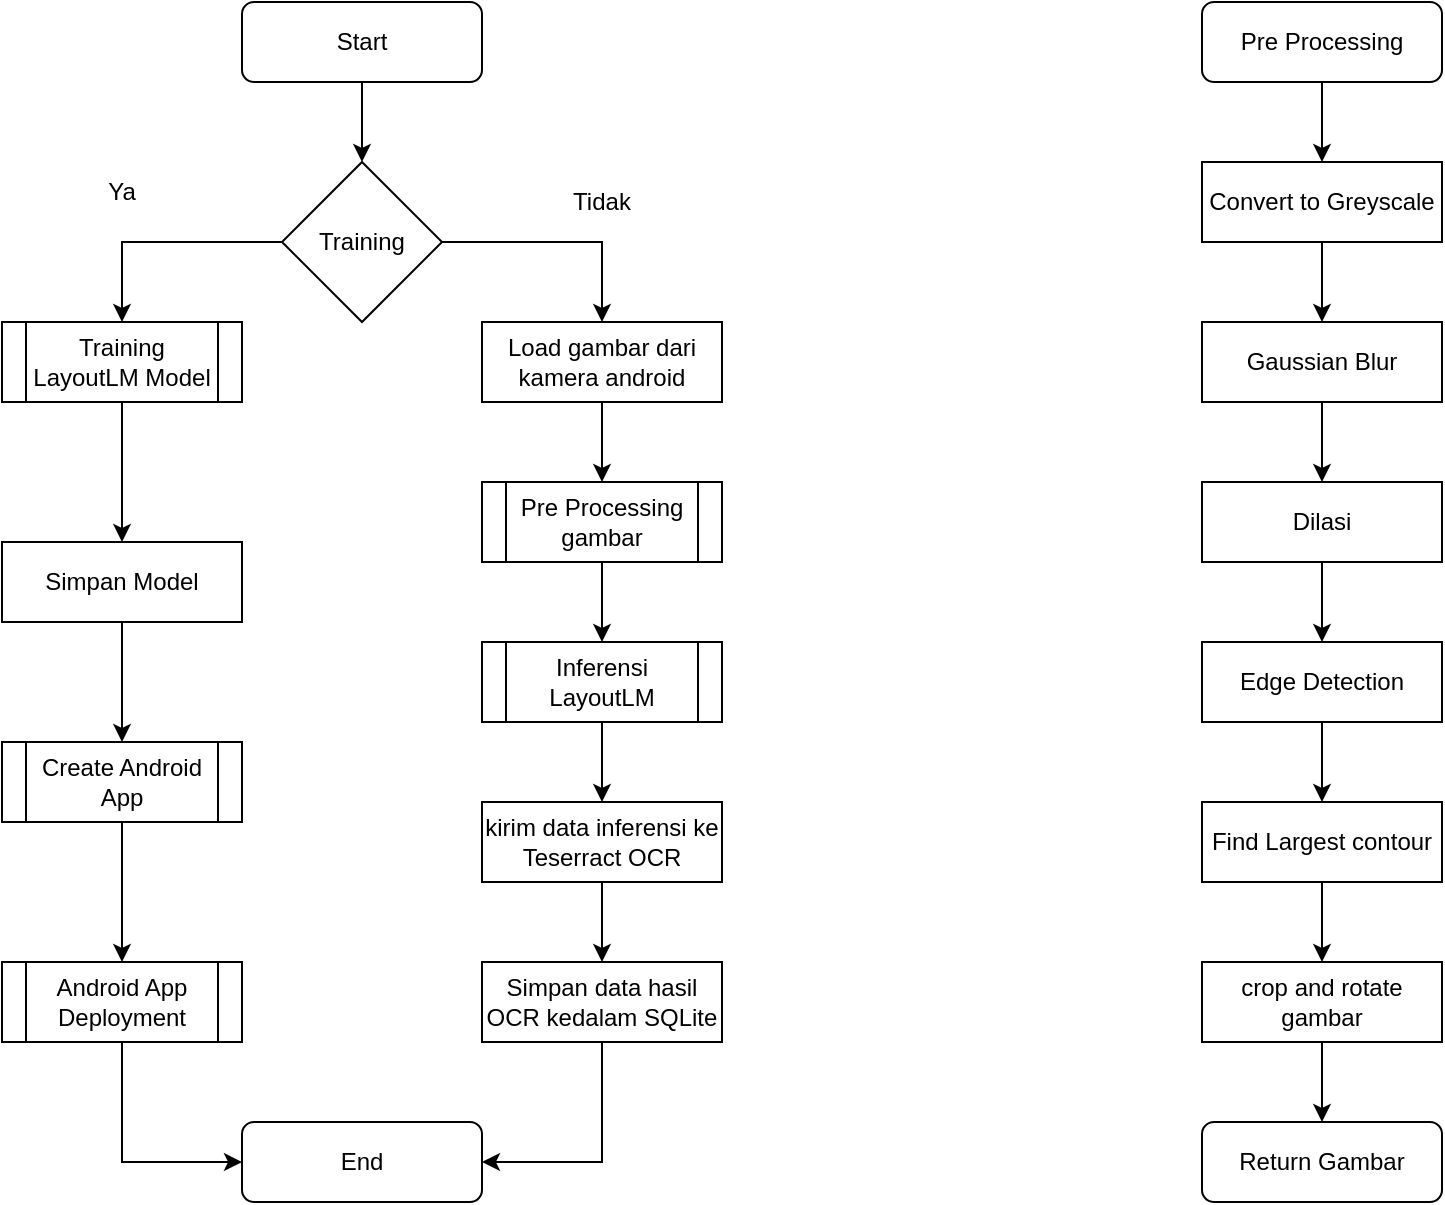 <mxfile version="20.0.1" type="device"><diagram id="IzDhCqj9g0nodFykq_nc" name="Page-1"><mxGraphModel dx="1221" dy="681" grid="1" gridSize="10" guides="1" tooltips="1" connect="1" arrows="1" fold="1" page="1" pageScale="1" pageWidth="827" pageHeight="1169" math="0" shadow="0"><root><mxCell id="0"/><mxCell id="1" parent="0"/><mxCell id="Hn52mUlus8BD4SchRL_Z-1" value="Pre Processing&lt;br&gt;gambar" style="shape=process;whiteSpace=wrap;html=1;backgroundOutline=1;" vertex="1" parent="1"><mxGeometry x="320" y="320" width="120" height="40" as="geometry"/></mxCell><mxCell id="Hn52mUlus8BD4SchRL_Z-2" value="Start" style="rounded=1;whiteSpace=wrap;html=1;" vertex="1" parent="1"><mxGeometry x="200" y="80" width="120" height="40" as="geometry"/></mxCell><mxCell id="Hn52mUlus8BD4SchRL_Z-4" value="Convert to Greyscale" style="rounded=0;whiteSpace=wrap;html=1;" vertex="1" parent="1"><mxGeometry x="680" y="160" width="120" height="40" as="geometry"/></mxCell><mxCell id="Hn52mUlus8BD4SchRL_Z-5" value="Pre Processing" style="rounded=1;whiteSpace=wrap;html=1;" vertex="1" parent="1"><mxGeometry x="680" y="80" width="120" height="40" as="geometry"/></mxCell><mxCell id="Hn52mUlus8BD4SchRL_Z-6" value="Gaussian Blur" style="rounded=0;whiteSpace=wrap;html=1;" vertex="1" parent="1"><mxGeometry x="680" y="240" width="120" height="40" as="geometry"/></mxCell><mxCell id="Hn52mUlus8BD4SchRL_Z-7" value="Dilasi" style="rounded=0;whiteSpace=wrap;html=1;" vertex="1" parent="1"><mxGeometry x="680" y="320" width="120" height="40" as="geometry"/></mxCell><mxCell id="Hn52mUlus8BD4SchRL_Z-8" value="Edge Detection" style="rounded=0;whiteSpace=wrap;html=1;" vertex="1" parent="1"><mxGeometry x="680" y="400" width="120" height="40" as="geometry"/></mxCell><mxCell id="Hn52mUlus8BD4SchRL_Z-9" value="Find Largest contour" style="rounded=0;whiteSpace=wrap;html=1;" vertex="1" parent="1"><mxGeometry x="680" y="480" width="120" height="40" as="geometry"/></mxCell><mxCell id="Hn52mUlus8BD4SchRL_Z-10" value="crop and rotate gambar" style="rounded=0;whiteSpace=wrap;html=1;" vertex="1" parent="1"><mxGeometry x="680" y="560" width="120" height="40" as="geometry"/></mxCell><mxCell id="Hn52mUlus8BD4SchRL_Z-12" value="Return Gambar" style="rounded=1;whiteSpace=wrap;html=1;" vertex="1" parent="1"><mxGeometry x="680" y="640" width="120" height="40" as="geometry"/></mxCell><mxCell id="Hn52mUlus8BD4SchRL_Z-13" value="Training LayoutLM Model" style="shape=process;whiteSpace=wrap;html=1;backgroundOutline=1;" vertex="1" parent="1"><mxGeometry x="80" y="240" width="120" height="40" as="geometry"/></mxCell><mxCell id="Hn52mUlus8BD4SchRL_Z-17" value="Training" style="rhombus;whiteSpace=wrap;html=1;" vertex="1" parent="1"><mxGeometry x="220" y="160" width="80" height="80" as="geometry"/></mxCell><mxCell id="Hn52mUlus8BD4SchRL_Z-18" value="Inferensi LayoutLM" style="shape=process;whiteSpace=wrap;html=1;backgroundOutline=1;" vertex="1" parent="1"><mxGeometry x="320" y="400" width="120" height="40" as="geometry"/></mxCell><mxCell id="Hn52mUlus8BD4SchRL_Z-19" value="kirim data inferensi ke Teserract OCR" style="rounded=0;whiteSpace=wrap;html=1;" vertex="1" parent="1"><mxGeometry x="320" y="480" width="120" height="40" as="geometry"/></mxCell><mxCell id="Hn52mUlus8BD4SchRL_Z-20" value="Simpan data hasil OCR kedalam SQLite" style="rounded=0;whiteSpace=wrap;html=1;" vertex="1" parent="1"><mxGeometry x="320" y="560" width="120" height="40" as="geometry"/></mxCell><mxCell id="Hn52mUlus8BD4SchRL_Z-21" value="Simpan Model" style="rounded=0;whiteSpace=wrap;html=1;" vertex="1" parent="1"><mxGeometry x="80" y="350" width="120" height="40" as="geometry"/></mxCell><mxCell id="Hn52mUlus8BD4SchRL_Z-22" value="Create Android App" style="shape=process;whiteSpace=wrap;html=1;backgroundOutline=1;" vertex="1" parent="1"><mxGeometry x="80" y="450" width="120" height="40" as="geometry"/></mxCell><mxCell id="Hn52mUlus8BD4SchRL_Z-23" value="Android App Deployment" style="shape=process;whiteSpace=wrap;html=1;backgroundOutline=1;" vertex="1" parent="1"><mxGeometry x="80" y="560" width="120" height="40" as="geometry"/></mxCell><mxCell id="Hn52mUlus8BD4SchRL_Z-24" value="Load gambar dari kamera android" style="rounded=0;whiteSpace=wrap;html=1;" vertex="1" parent="1"><mxGeometry x="320" y="240" width="120" height="40" as="geometry"/></mxCell><mxCell id="Hn52mUlus8BD4SchRL_Z-25" value="End" style="rounded=1;whiteSpace=wrap;html=1;" vertex="1" parent="1"><mxGeometry x="200" y="640" width="120" height="40" as="geometry"/></mxCell><mxCell id="Hn52mUlus8BD4SchRL_Z-26" value="" style="endArrow=classic;html=1;rounded=0;exitX=0.5;exitY=1;exitDx=0;exitDy=0;entryX=0.5;entryY=0;entryDx=0;entryDy=0;" edge="1" parent="1" source="Hn52mUlus8BD4SchRL_Z-2" target="Hn52mUlus8BD4SchRL_Z-17"><mxGeometry width="50" height="50" relative="1" as="geometry"><mxPoint x="330" y="300" as="sourcePoint"/><mxPoint x="380" y="250" as="targetPoint"/></mxGeometry></mxCell><mxCell id="Hn52mUlus8BD4SchRL_Z-27" value="" style="endArrow=classic;html=1;rounded=0;exitX=1;exitY=0.5;exitDx=0;exitDy=0;entryX=0.5;entryY=0;entryDx=0;entryDy=0;" edge="1" parent="1" source="Hn52mUlus8BD4SchRL_Z-17" target="Hn52mUlus8BD4SchRL_Z-24"><mxGeometry width="50" height="50" relative="1" as="geometry"><mxPoint x="270" y="130" as="sourcePoint"/><mxPoint x="270" y="170" as="targetPoint"/><Array as="points"><mxPoint x="380" y="200"/></Array></mxGeometry></mxCell><mxCell id="Hn52mUlus8BD4SchRL_Z-28" value="" style="endArrow=classic;html=1;rounded=0;exitX=0;exitY=0.5;exitDx=0;exitDy=0;entryX=0.5;entryY=0;entryDx=0;entryDy=0;" edge="1" parent="1" source="Hn52mUlus8BD4SchRL_Z-17"><mxGeometry width="50" height="50" relative="1" as="geometry"><mxPoint x="280" y="140" as="sourcePoint"/><mxPoint x="140" y="240" as="targetPoint"/><Array as="points"><mxPoint x="140" y="200"/></Array></mxGeometry></mxCell><mxCell id="Hn52mUlus8BD4SchRL_Z-29" value="" style="endArrow=classic;html=1;rounded=0;exitX=0.5;exitY=1;exitDx=0;exitDy=0;entryX=0;entryY=0.5;entryDx=0;entryDy=0;" edge="1" parent="1" source="Hn52mUlus8BD4SchRL_Z-23" target="Hn52mUlus8BD4SchRL_Z-25"><mxGeometry width="50" height="50" relative="1" as="geometry"><mxPoint x="230" y="210" as="sourcePoint"/><mxPoint x="150" y="250" as="targetPoint"/><Array as="points"><mxPoint x="140" y="660"/></Array></mxGeometry></mxCell><mxCell id="Hn52mUlus8BD4SchRL_Z-30" value="" style="endArrow=classic;html=1;rounded=0;exitX=0.5;exitY=1;exitDx=0;exitDy=0;entryX=1;entryY=0.5;entryDx=0;entryDy=0;" edge="1" parent="1" source="Hn52mUlus8BD4SchRL_Z-20" target="Hn52mUlus8BD4SchRL_Z-25"><mxGeometry width="50" height="50" relative="1" as="geometry"><mxPoint x="240" y="220" as="sourcePoint"/><mxPoint x="160" y="260" as="targetPoint"/><Array as="points"><mxPoint x="380" y="660"/></Array></mxGeometry></mxCell><mxCell id="Hn52mUlus8BD4SchRL_Z-32" value="" style="endArrow=classic;html=1;rounded=0;exitX=0.5;exitY=1;exitDx=0;exitDy=0;entryX=0.5;entryY=0;entryDx=0;entryDy=0;" edge="1" parent="1" source="Hn52mUlus8BD4SchRL_Z-13" target="Hn52mUlus8BD4SchRL_Z-21"><mxGeometry width="50" height="50" relative="1" as="geometry"><mxPoint x="280" y="140" as="sourcePoint"/><mxPoint x="280" y="180" as="targetPoint"/></mxGeometry></mxCell><mxCell id="Hn52mUlus8BD4SchRL_Z-33" value="" style="endArrow=classic;html=1;rounded=0;exitX=0.5;exitY=1;exitDx=0;exitDy=0;entryX=0.5;entryY=0;entryDx=0;entryDy=0;" edge="1" parent="1" source="Hn52mUlus8BD4SchRL_Z-21" target="Hn52mUlus8BD4SchRL_Z-22"><mxGeometry width="50" height="50" relative="1" as="geometry"><mxPoint x="150" y="370" as="sourcePoint"/><mxPoint x="150" y="410" as="targetPoint"/></mxGeometry></mxCell><mxCell id="Hn52mUlus8BD4SchRL_Z-34" value="" style="endArrow=classic;html=1;rounded=0;exitX=0.5;exitY=1;exitDx=0;exitDy=0;entryX=0.5;entryY=0;entryDx=0;entryDy=0;" edge="1" parent="1" source="Hn52mUlus8BD4SchRL_Z-22" target="Hn52mUlus8BD4SchRL_Z-23"><mxGeometry width="50" height="50" relative="1" as="geometry"><mxPoint x="160" y="380" as="sourcePoint"/><mxPoint x="160" y="420" as="targetPoint"/></mxGeometry></mxCell><mxCell id="Hn52mUlus8BD4SchRL_Z-35" value="" style="endArrow=classic;html=1;rounded=0;exitX=0.5;exitY=1;exitDx=0;exitDy=0;entryX=0.5;entryY=0;entryDx=0;entryDy=0;" edge="1" parent="1" source="Hn52mUlus8BD4SchRL_Z-19" target="Hn52mUlus8BD4SchRL_Z-20"><mxGeometry width="50" height="50" relative="1" as="geometry"><mxPoint x="170" y="390" as="sourcePoint"/><mxPoint x="170" y="430" as="targetPoint"/></mxGeometry></mxCell><mxCell id="Hn52mUlus8BD4SchRL_Z-36" value="" style="endArrow=classic;html=1;rounded=0;exitX=0.5;exitY=1;exitDx=0;exitDy=0;entryX=0.5;entryY=0;entryDx=0;entryDy=0;" edge="1" parent="1" source="Hn52mUlus8BD4SchRL_Z-18" target="Hn52mUlus8BD4SchRL_Z-19"><mxGeometry width="50" height="50" relative="1" as="geometry"><mxPoint x="180" y="400" as="sourcePoint"/><mxPoint x="180" y="440" as="targetPoint"/></mxGeometry></mxCell><mxCell id="Hn52mUlus8BD4SchRL_Z-37" value="" style="endArrow=classic;html=1;rounded=0;exitX=0.5;exitY=1;exitDx=0;exitDy=0;entryX=0.5;entryY=0;entryDx=0;entryDy=0;" edge="1" parent="1" source="Hn52mUlus8BD4SchRL_Z-1" target="Hn52mUlus8BD4SchRL_Z-18"><mxGeometry width="50" height="50" relative="1" as="geometry"><mxPoint x="190" y="410" as="sourcePoint"/><mxPoint x="190" y="450" as="targetPoint"/></mxGeometry></mxCell><mxCell id="Hn52mUlus8BD4SchRL_Z-38" value="" style="endArrow=classic;html=1;rounded=0;exitX=0.5;exitY=1;exitDx=0;exitDy=0;entryX=0.5;entryY=0;entryDx=0;entryDy=0;" edge="1" parent="1" source="Hn52mUlus8BD4SchRL_Z-24" target="Hn52mUlus8BD4SchRL_Z-1"><mxGeometry width="50" height="50" relative="1" as="geometry"><mxPoint x="200" y="420" as="sourcePoint"/><mxPoint x="200" y="460" as="targetPoint"/></mxGeometry></mxCell><mxCell id="Hn52mUlus8BD4SchRL_Z-39" value="" style="endArrow=classic;html=1;rounded=0;exitX=0.5;exitY=1;exitDx=0;exitDy=0;entryX=0.5;entryY=0;entryDx=0;entryDy=0;" edge="1" parent="1" source="Hn52mUlus8BD4SchRL_Z-5" target="Hn52mUlus8BD4SchRL_Z-4"><mxGeometry width="50" height="50" relative="1" as="geometry"><mxPoint x="210" y="430" as="sourcePoint"/><mxPoint x="210" y="470" as="targetPoint"/></mxGeometry></mxCell><mxCell id="Hn52mUlus8BD4SchRL_Z-40" value="" style="endArrow=classic;html=1;rounded=0;exitX=0.5;exitY=1;exitDx=0;exitDy=0;entryX=0.5;entryY=0;entryDx=0;entryDy=0;" edge="1" parent="1" source="Hn52mUlus8BD4SchRL_Z-4" target="Hn52mUlus8BD4SchRL_Z-6"><mxGeometry width="50" height="50" relative="1" as="geometry"><mxPoint x="750" y="130" as="sourcePoint"/><mxPoint x="750" y="170" as="targetPoint"/></mxGeometry></mxCell><mxCell id="Hn52mUlus8BD4SchRL_Z-41" value="" style="endArrow=classic;html=1;rounded=0;exitX=0.5;exitY=1;exitDx=0;exitDy=0;entryX=0.5;entryY=0;entryDx=0;entryDy=0;" edge="1" parent="1" source="Hn52mUlus8BD4SchRL_Z-6" target="Hn52mUlus8BD4SchRL_Z-7"><mxGeometry width="50" height="50" relative="1" as="geometry"><mxPoint x="760" y="140" as="sourcePoint"/><mxPoint x="760" y="180" as="targetPoint"/></mxGeometry></mxCell><mxCell id="Hn52mUlus8BD4SchRL_Z-42" value="" style="endArrow=classic;html=1;rounded=0;exitX=0.5;exitY=1;exitDx=0;exitDy=0;" edge="1" parent="1" source="Hn52mUlus8BD4SchRL_Z-7" target="Hn52mUlus8BD4SchRL_Z-8"><mxGeometry width="50" height="50" relative="1" as="geometry"><mxPoint x="770" y="150" as="sourcePoint"/><mxPoint x="770" y="190" as="targetPoint"/></mxGeometry></mxCell><mxCell id="Hn52mUlus8BD4SchRL_Z-43" value="" style="endArrow=classic;html=1;rounded=0;exitX=0.5;exitY=1;exitDx=0;exitDy=0;entryX=0.5;entryY=0;entryDx=0;entryDy=0;" edge="1" parent="1" source="Hn52mUlus8BD4SchRL_Z-8" target="Hn52mUlus8BD4SchRL_Z-9"><mxGeometry width="50" height="50" relative="1" as="geometry"><mxPoint x="780" y="160" as="sourcePoint"/><mxPoint x="780" y="200" as="targetPoint"/></mxGeometry></mxCell><mxCell id="Hn52mUlus8BD4SchRL_Z-44" value="" style="endArrow=classic;html=1;rounded=0;exitX=0.5;exitY=1;exitDx=0;exitDy=0;entryX=0.5;entryY=0;entryDx=0;entryDy=0;" edge="1" parent="1" source="Hn52mUlus8BD4SchRL_Z-9" target="Hn52mUlus8BD4SchRL_Z-10"><mxGeometry width="50" height="50" relative="1" as="geometry"><mxPoint x="750" y="450" as="sourcePoint"/><mxPoint x="750" y="490" as="targetPoint"/></mxGeometry></mxCell><mxCell id="Hn52mUlus8BD4SchRL_Z-45" value="" style="endArrow=classic;html=1;rounded=0;exitX=0.5;exitY=1;exitDx=0;exitDy=0;entryX=0.5;entryY=0;entryDx=0;entryDy=0;" edge="1" parent="1" source="Hn52mUlus8BD4SchRL_Z-10" target="Hn52mUlus8BD4SchRL_Z-12"><mxGeometry width="50" height="50" relative="1" as="geometry"><mxPoint x="760" y="460" as="sourcePoint"/><mxPoint x="760" y="500" as="targetPoint"/></mxGeometry></mxCell><mxCell id="Hn52mUlus8BD4SchRL_Z-46" value="Ya" style="text;html=1;strokeColor=none;fillColor=none;align=center;verticalAlign=middle;whiteSpace=wrap;rounded=0;" vertex="1" parent="1"><mxGeometry x="110" y="160" width="60" height="30" as="geometry"/></mxCell><mxCell id="Hn52mUlus8BD4SchRL_Z-47" value="Tidak" style="text;html=1;strokeColor=none;fillColor=none;align=center;verticalAlign=middle;whiteSpace=wrap;rounded=0;" vertex="1" parent="1"><mxGeometry x="350" y="165" width="60" height="30" as="geometry"/></mxCell></root></mxGraphModel></diagram></mxfile>
